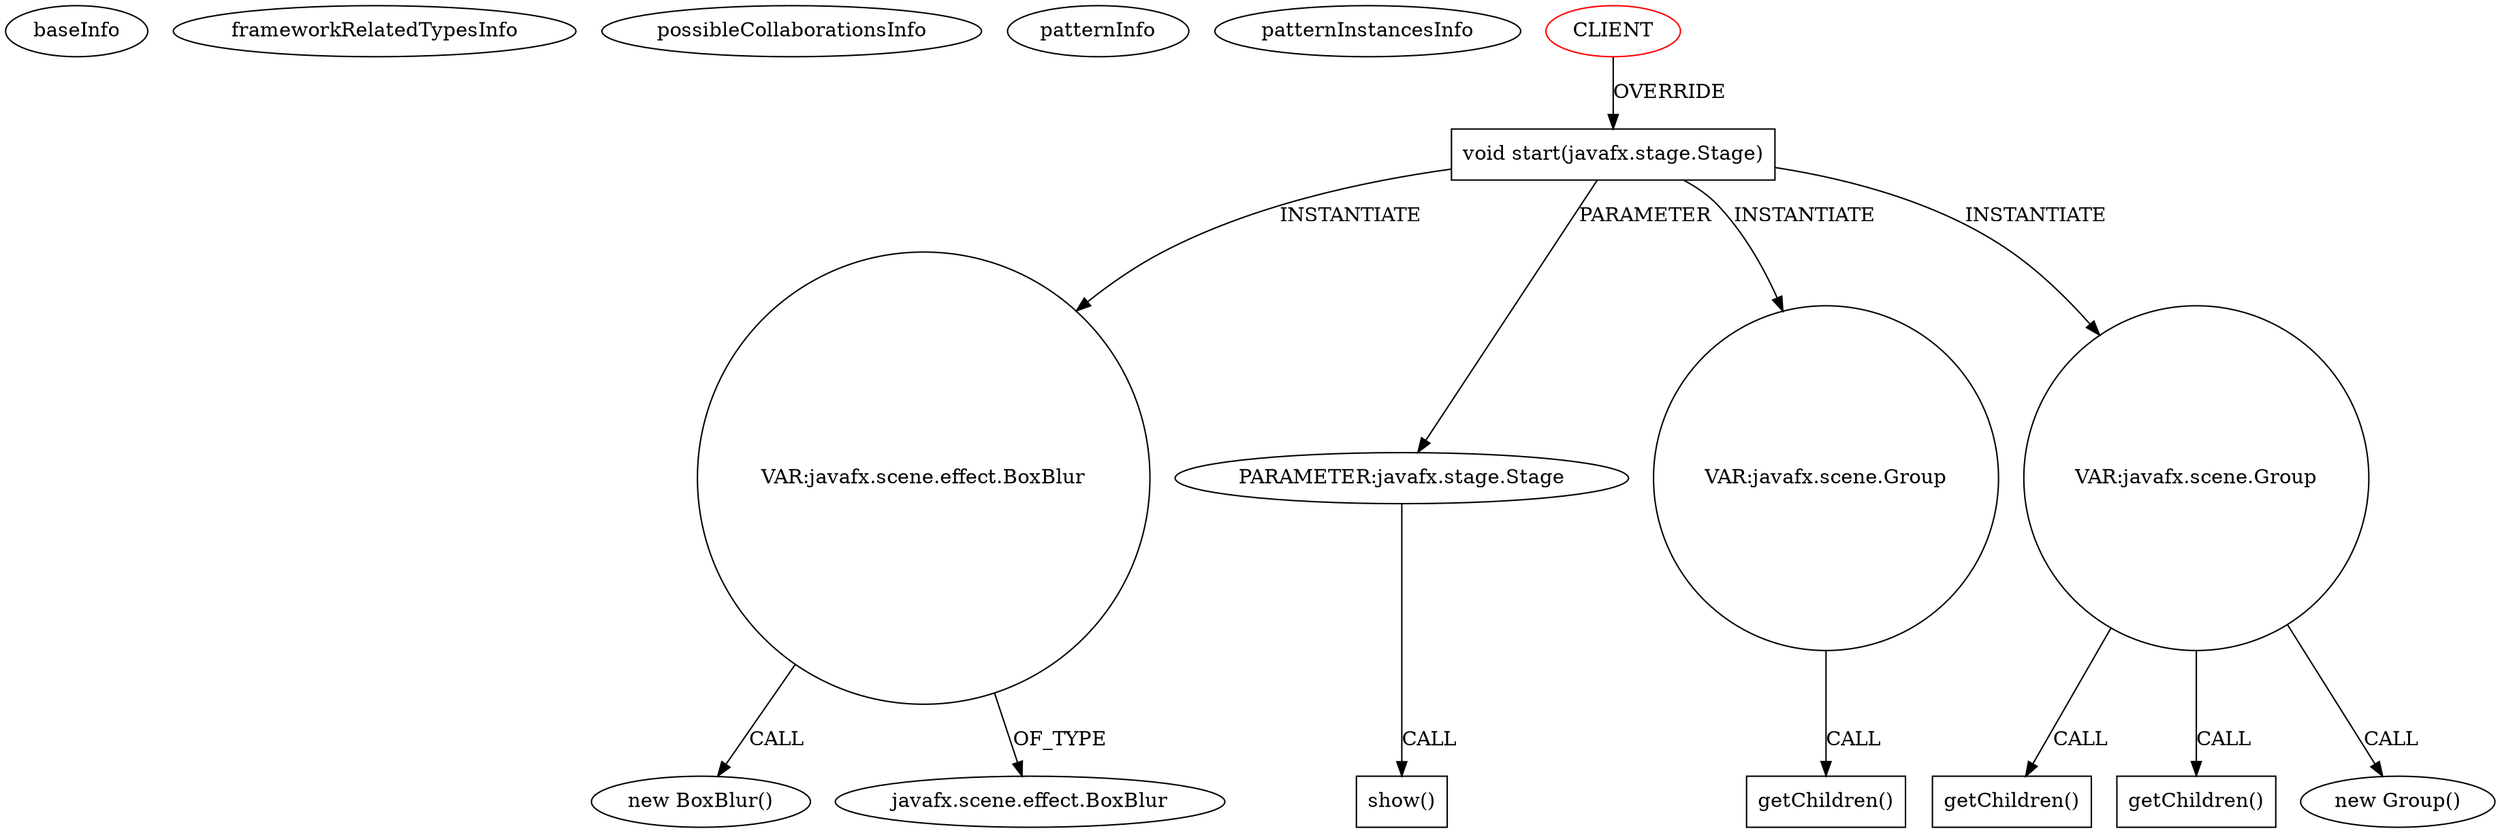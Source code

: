 digraph {
baseInfo[graphId=3532,category="pattern",isAnonymous=false,possibleRelation=false]
frameworkRelatedTypesInfo[]
possibleCollaborationsInfo[]
patternInfo[frequency=4.0,patternRootClient=0]
patternInstancesInfo[0="ChrisWongAtCUHK-JavaFX~/ChrisWongAtCUHK-JavaFX/JavaFX-master/ColorfulCircles/src/colorfulcircles/ColorfulCircles.java~ColorfulCircles~225",1="VaibhavJain-JavaFx-2.0-Ludo~/VaibhavJain-JavaFx-2.0-Ludo/JavaFx-2.0-Ludo-master/src/org/vaib/LudoMain.java~LudoMain~1569",2="santi-gonzalez-javafx-tutos~/santi-gonzalez-javafx-tutos/javafx-tutos-master/JavaFXColorfulCircles/src/cat/santi/javafx/tuto4/ColorfulCircles.java~ColorfulCircles~4092",3="emag-javafx-practice~/emag-javafx-practice/javafx-practice-master/animation/src/main/java/org/emamotor/javafx/animation/ColorfulCircles.java~ColorfulCircles~2619"]
115[label="new BoxBlur()",vertexType="CONSTRUCTOR_CALL",isFrameworkType=false]
116[label="VAR:javafx.scene.effect.BoxBlur",vertexType="VARIABLE_EXPRESION",isFrameworkType=false,shape=circle]
117[label="javafx.scene.effect.BoxBlur",vertexType="FRAMEWORK_CLASS_TYPE",isFrameworkType=false]
2[label="void start(javafx.stage.Stage)",vertexType="OVERRIDING_METHOD_DECLARATION",isFrameworkType=false,shape=box]
0[label="CLIENT",vertexType="ROOT_CLIENT_CLASS_DECLARATION",isFrameworkType=false,color=red]
3[label="PARAMETER:javafx.stage.Stage",vertexType="PARAMETER_DECLARATION",isFrameworkType=false]
160[label="show()",vertexType="INSIDE_CALL",isFrameworkType=false,shape=box]
6[label="VAR:javafx.scene.Group",vertexType="VARIABLE_EXPRESION",isFrameworkType=false,shape=circle]
112[label="getChildren()",vertexType="INSIDE_CALL",isFrameworkType=false,shape=box]
14[label="VAR:javafx.scene.Group",vertexType="VARIABLE_EXPRESION",isFrameworkType=false,shape=circle]
122[label="getChildren()",vertexType="INSIDE_CALL",isFrameworkType=false,shape=box]
31[label="getChildren()",vertexType="INSIDE_CALL",isFrameworkType=false,shape=box]
13[label="new Group()",vertexType="CONSTRUCTOR_CALL",isFrameworkType=false]
0->2[label="OVERRIDE"]
2->3[label="PARAMETER"]
116->117[label="OF_TYPE"]
2->14[label="INSTANTIATE"]
14->122[label="CALL"]
6->112[label="CALL"]
116->115[label="CALL"]
3->160[label="CALL"]
2->116[label="INSTANTIATE"]
14->31[label="CALL"]
14->13[label="CALL"]
2->6[label="INSTANTIATE"]
}
